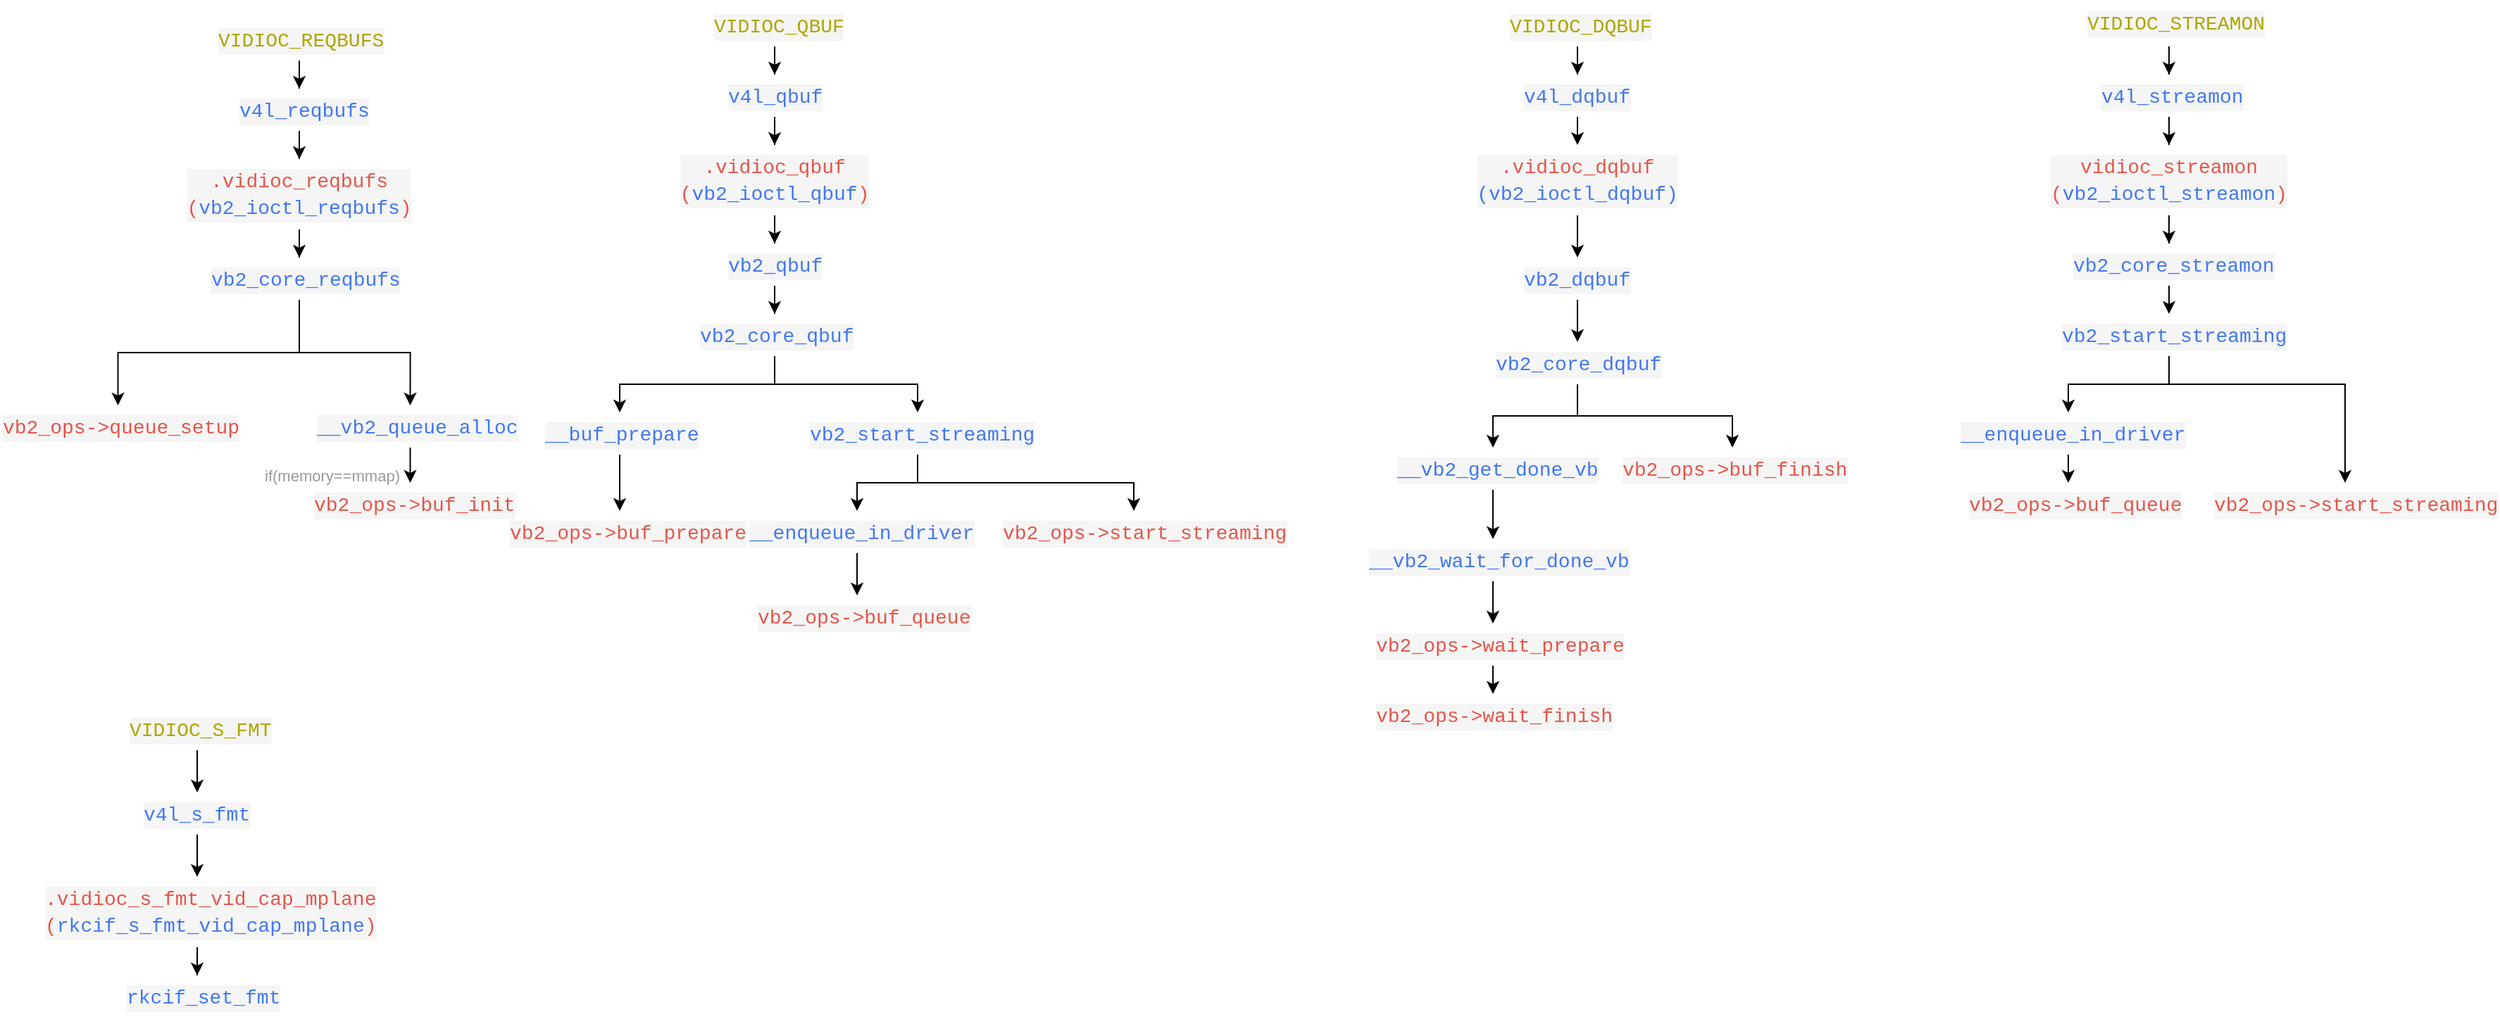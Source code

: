 <mxfile version="26.0.14">
  <diagram name="Page-1" id="ewF5Gl14Q7uHlRDfD-Uw">
    <mxGraphModel dx="2157" dy="673" grid="1" gridSize="10" guides="1" tooltips="1" connect="1" arrows="1" fold="1" page="1" pageScale="1" pageWidth="827" pageHeight="1169" math="0" shadow="0">
      <root>
        <mxCell id="0" />
        <mxCell id="1" parent="0" />
        <mxCell id="wNvszSJTGbj_hHc-pR2u-3" value="" style="edgeStyle=orthogonalEdgeStyle;rounded=0;orthogonalLoop=1;jettySize=auto;html=1;" parent="1" source="wNvszSJTGbj_hHc-pR2u-1" target="wNvszSJTGbj_hHc-pR2u-2" edge="1">
          <mxGeometry relative="1" as="geometry" />
        </mxCell>
        <mxCell id="wNvszSJTGbj_hHc-pR2u-1" value="&lt;div style=&quot;color: #383a42;background-color: #f5f5f5;font-family: Consolas, &#39;Courier New&#39;, monospace;font-weight: normal;font-size: 14px;line-height: 19px;white-space: pre;&quot;&gt;&lt;div&gt;&lt;span style=&quot;color: #aca600;&quot;&gt;VIDIOC_QBUF&lt;/span&gt;&lt;/div&gt;&lt;/div&gt;" style="text;whiteSpace=wrap;html=1;" parent="1" vertex="1">
          <mxGeometry x="-225" y="40" width="90" height="30" as="geometry" />
        </mxCell>
        <mxCell id="wNvszSJTGbj_hHc-pR2u-6" value="" style="edgeStyle=orthogonalEdgeStyle;rounded=0;orthogonalLoop=1;jettySize=auto;html=1;" parent="1" source="wNvszSJTGbj_hHc-pR2u-2" target="wNvszSJTGbj_hHc-pR2u-4" edge="1">
          <mxGeometry relative="1" as="geometry" />
        </mxCell>
        <mxCell id="wNvszSJTGbj_hHc-pR2u-2" value="&lt;div style=&quot;color: #383a42;background-color: #f5f5f5;font-family: Consolas, &#39;Courier New&#39;, monospace;font-weight: normal;font-size: 14px;line-height: 19px;white-space: pre;&quot;&gt;&lt;div&gt;&lt;span style=&quot;color: #4078f2;&quot;&gt;v4l_qbuf&lt;/span&gt;&lt;/div&gt;&lt;/div&gt;" style="text;whiteSpace=wrap;html=1;" parent="1" vertex="1">
          <mxGeometry x="-215" y="90" width="70" height="30" as="geometry" />
        </mxCell>
        <mxCell id="wNvszSJTGbj_hHc-pR2u-8" value="" style="edgeStyle=orthogonalEdgeStyle;rounded=0;orthogonalLoop=1;jettySize=auto;html=1;" parent="1" source="wNvszSJTGbj_hHc-pR2u-4" target="wNvszSJTGbj_hHc-pR2u-7" edge="1">
          <mxGeometry relative="1" as="geometry" />
        </mxCell>
        <mxCell id="wNvszSJTGbj_hHc-pR2u-4" value="&lt;div style=&quot;color: rgb(56, 58, 66); background-color: rgb(245, 245, 245); font-family: Consolas, &amp;quot;Courier New&amp;quot;, monospace; font-weight: normal; font-size: 14px; line-height: 19px; white-space: pre;&quot;&gt;&lt;div&gt;&lt;span style=&quot;color: rgb(228, 86, 73);&quot;&gt;.vidioc_qbuf&lt;/span&gt;&lt;/div&gt;&lt;div&gt;&lt;span style=&quot;color: rgb(228, 86, 73);&quot;&gt;(&lt;/span&gt;&lt;span style=&quot;color: rgb(64, 120, 242); background-color: light-dark(rgb(245, 245, 245), rgb(26, 26, 26));&quot;&gt;vb2_ioctl_qbuf&lt;/span&gt;&lt;span style=&quot;color: light-dark(rgb(228, 86, 73), rgb(235, 113, 102)); background-color: light-dark(rgb(245, 245, 245), rgb(26, 26, 26));&quot;&gt;)&lt;/span&gt;&lt;/div&gt;&lt;/div&gt;" style="text;whiteSpace=wrap;html=1;align=center;" parent="1" vertex="1">
          <mxGeometry x="-245" y="140" width="130" height="50" as="geometry" />
        </mxCell>
        <mxCell id="wNvszSJTGbj_hHc-pR2u-10" value="" style="edgeStyle=orthogonalEdgeStyle;rounded=0;orthogonalLoop=1;jettySize=auto;html=1;" parent="1" source="wNvszSJTGbj_hHc-pR2u-7" target="wNvszSJTGbj_hHc-pR2u-9" edge="1">
          <mxGeometry relative="1" as="geometry" />
        </mxCell>
        <mxCell id="wNvszSJTGbj_hHc-pR2u-7" value="&lt;div style=&quot;color: #383a42;background-color: #f5f5f5;font-family: Consolas, &#39;Courier New&#39;, monospace;font-weight: normal;font-size: 14px;line-height: 19px;white-space: pre;&quot;&gt;&lt;div&gt;&lt;span style=&quot;color: #4078f2;&quot;&gt;vb2_qbuf&lt;/span&gt;&lt;/div&gt;&lt;/div&gt;" style="text;whiteSpace=wrap;html=1;" parent="1" vertex="1">
          <mxGeometry x="-215" y="210" width="70" height="30" as="geometry" />
        </mxCell>
        <mxCell id="wNvszSJTGbj_hHc-pR2u-12" style="edgeStyle=orthogonalEdgeStyle;rounded=0;orthogonalLoop=1;jettySize=auto;html=1;exitX=0.5;exitY=1;exitDx=0;exitDy=0;entryX=0.5;entryY=0;entryDx=0;entryDy=0;" parent="1" source="wNvszSJTGbj_hHc-pR2u-9" target="wNvszSJTGbj_hHc-pR2u-11" edge="1">
          <mxGeometry relative="1" as="geometry" />
        </mxCell>
        <mxCell id="wNvszSJTGbj_hHc-pR2u-83" style="edgeStyle=orthogonalEdgeStyle;rounded=0;orthogonalLoop=1;jettySize=auto;html=1;exitX=0.5;exitY=1;exitDx=0;exitDy=0;entryX=0.5;entryY=0;entryDx=0;entryDy=0;" parent="1" source="wNvszSJTGbj_hHc-pR2u-9" target="wNvszSJTGbj_hHc-pR2u-78" edge="1">
          <mxGeometry relative="1" as="geometry" />
        </mxCell>
        <mxCell id="wNvszSJTGbj_hHc-pR2u-9" value="&lt;div style=&quot;color: #383a42;background-color: #f5f5f5;font-family: Consolas, &#39;Courier New&#39;, monospace;font-weight: normal;font-size: 14px;line-height: 19px;white-space: pre;&quot;&gt;&lt;div&gt;&lt;span style=&quot;color: #4078f2;&quot;&gt;vb2_core_qbuf&lt;/span&gt;&lt;/div&gt;&lt;/div&gt;" style="text;whiteSpace=wrap;html=1;" parent="1" vertex="1">
          <mxGeometry x="-235" y="260" width="110" height="30" as="geometry" />
        </mxCell>
        <mxCell id="wNvszSJTGbj_hHc-pR2u-16" value="" style="edgeStyle=orthogonalEdgeStyle;rounded=0;orthogonalLoop=1;jettySize=auto;html=1;" parent="1" source="wNvszSJTGbj_hHc-pR2u-11" target="wNvszSJTGbj_hHc-pR2u-14" edge="1">
          <mxGeometry relative="1" as="geometry" />
        </mxCell>
        <mxCell id="wNvszSJTGbj_hHc-pR2u-11" value="&lt;div style=&quot;color: #383a42;background-color: #f5f5f5;font-family: Consolas, &#39;Courier New&#39;, monospace;font-weight: normal;font-size: 14px;line-height: 19px;white-space: pre;&quot;&gt;&lt;div&gt;&lt;span style=&quot;color: #4078f2;&quot;&gt;__buf_prepare&lt;/span&gt;&lt;/div&gt;&lt;/div&gt;" style="text;whiteSpace=wrap;html=1;" parent="1" vertex="1">
          <mxGeometry x="-345" y="330" width="110" height="30" as="geometry" />
        </mxCell>
        <mxCell id="wNvszSJTGbj_hHc-pR2u-14" value="&lt;div style=&quot;color: rgb(56, 58, 66); background-color: rgb(245, 245, 245); font-family: Consolas, &amp;quot;Courier New&amp;quot;, monospace; font-weight: normal; font-size: 14px; line-height: 19px; white-space: pre;&quot;&gt;&lt;div&gt;&lt;span style=&quot;color: rgb(228, 86, 73);&quot;&gt;vb2_ops-&amp;gt;buf_prepare&lt;/span&gt;&lt;/div&gt;&lt;/div&gt;" style="text;whiteSpace=wrap;html=1;" parent="1" vertex="1">
          <mxGeometry x="-370" y="400" width="160" height="30" as="geometry" />
        </mxCell>
        <mxCell id="wNvszSJTGbj_hHc-pR2u-31" value="" style="edgeStyle=orthogonalEdgeStyle;rounded=0;orthogonalLoop=1;jettySize=auto;html=1;" parent="1" source="wNvszSJTGbj_hHc-pR2u-28" target="wNvszSJTGbj_hHc-pR2u-30" edge="1">
          <mxGeometry relative="1" as="geometry" />
        </mxCell>
        <mxCell id="wNvszSJTGbj_hHc-pR2u-28" value="&lt;div style=&quot;color: #383a42;background-color: #f5f5f5;font-family: Consolas, &#39;Courier New&#39;, monospace;font-weight: normal;font-size: 14px;line-height: 19px;white-space: pre;&quot;&gt;&lt;div&gt;&lt;span style=&quot;color: #aca600;&quot;&gt;VIDIOC_STREAMON&lt;/span&gt;&lt;/div&gt;&lt;/div&gt;" style="text;whiteSpace=wrap;html=1;" parent="1" vertex="1">
          <mxGeometry x="750" y="37.5" width="120" height="32.5" as="geometry" />
        </mxCell>
        <mxCell id="wNvszSJTGbj_hHc-pR2u-34" value="" style="edgeStyle=orthogonalEdgeStyle;rounded=0;orthogonalLoop=1;jettySize=auto;html=1;" parent="1" source="wNvszSJTGbj_hHc-pR2u-29" target="wNvszSJTGbj_hHc-pR2u-33" edge="1">
          <mxGeometry relative="1" as="geometry" />
        </mxCell>
        <mxCell id="wNvszSJTGbj_hHc-pR2u-29" value="&lt;div style=&quot;color: rgb(56, 58, 66); background-color: rgb(245, 245, 245); font-family: Consolas, &amp;quot;Courier New&amp;quot;, monospace; font-weight: normal; font-size: 14px; line-height: 19px; white-space: pre;&quot;&gt;&lt;div&gt;&lt;span style=&quot;color: rgb(228, 86, 73);&quot;&gt;vidioc_streamon&lt;/span&gt;&lt;/div&gt;&lt;div&gt;&lt;span style=&quot;color: rgb(228, 86, 73);&quot;&gt;(&lt;/span&gt;&lt;span style=&quot;color: rgb(64, 120, 242); background-color: light-dark(rgb(245, 245, 245), rgb(26, 26, 26));&quot;&gt;vb2_ioctl_streamon&lt;/span&gt;&lt;span style=&quot;color: light-dark(rgb(228, 86, 73), rgb(235, 113, 102)); background-color: light-dark(rgb(245, 245, 245), rgb(26, 26, 26));&quot;&gt;)&lt;/span&gt;&lt;/div&gt;&lt;/div&gt;" style="text;whiteSpace=wrap;html=1;align=center;" parent="1" vertex="1">
          <mxGeometry x="730" y="140" width="160" height="50" as="geometry" />
        </mxCell>
        <mxCell id="wNvszSJTGbj_hHc-pR2u-32" value="" style="edgeStyle=orthogonalEdgeStyle;rounded=0;orthogonalLoop=1;jettySize=auto;html=1;" parent="1" source="wNvszSJTGbj_hHc-pR2u-30" target="wNvszSJTGbj_hHc-pR2u-29" edge="1">
          <mxGeometry relative="1" as="geometry" />
        </mxCell>
        <mxCell id="wNvszSJTGbj_hHc-pR2u-30" value="&lt;div style=&quot;color: #383a42;background-color: #f5f5f5;font-family: Consolas, &#39;Courier New&#39;, monospace;font-weight: normal;font-size: 14px;line-height: 19px;white-space: pre;&quot;&gt;&lt;div&gt;&lt;span style=&quot;color: #4078f2;&quot;&gt;v4l_streamon&lt;/span&gt;&lt;/div&gt;&lt;/div&gt;" style="text;whiteSpace=wrap;html=1;" parent="1" vertex="1">
          <mxGeometry x="760" y="90" width="100" height="30" as="geometry" />
        </mxCell>
        <mxCell id="wNvszSJTGbj_hHc-pR2u-36" style="edgeStyle=orthogonalEdgeStyle;rounded=0;orthogonalLoop=1;jettySize=auto;html=1;exitX=0.5;exitY=1;exitDx=0;exitDy=0;entryX=0.5;entryY=0;entryDx=0;entryDy=0;" parent="1" source="wNvszSJTGbj_hHc-pR2u-33" target="wNvszSJTGbj_hHc-pR2u-35" edge="1">
          <mxGeometry relative="1" as="geometry" />
        </mxCell>
        <mxCell id="wNvszSJTGbj_hHc-pR2u-33" value="&lt;div style=&quot;color: #383a42;background-color: #f5f5f5;font-family: Consolas, &#39;Courier New&#39;, monospace;font-weight: normal;font-size: 14px;line-height: 19px;white-space: pre;&quot;&gt;&lt;div&gt;&lt;span style=&quot;color: #4078f2;&quot;&gt;vb2_core_streamon&lt;/span&gt;&lt;/div&gt;&lt;/div&gt;" style="text;whiteSpace=wrap;html=1;" parent="1" vertex="1">
          <mxGeometry x="740" y="210" width="140" height="30" as="geometry" />
        </mxCell>
        <mxCell id="wNvszSJTGbj_hHc-pR2u-41" style="edgeStyle=orthogonalEdgeStyle;rounded=0;orthogonalLoop=1;jettySize=auto;html=1;exitX=0.5;exitY=1;exitDx=0;exitDy=0;entryX=0.5;entryY=0;entryDx=0;entryDy=0;" parent="1" source="wNvszSJTGbj_hHc-pR2u-35" target="wNvszSJTGbj_hHc-pR2u-39" edge="1">
          <mxGeometry relative="1" as="geometry">
            <Array as="points">
              <mxPoint x="810" y="310" />
              <mxPoint x="739" y="310" />
            </Array>
          </mxGeometry>
        </mxCell>
        <mxCell id="wNvszSJTGbj_hHc-pR2u-42" style="edgeStyle=orthogonalEdgeStyle;rounded=0;orthogonalLoop=1;jettySize=auto;html=1;exitX=0.5;exitY=1;exitDx=0;exitDy=0;entryX=0.5;entryY=0;entryDx=0;entryDy=0;" parent="1" source="wNvszSJTGbj_hHc-pR2u-35" target="wNvszSJTGbj_hHc-pR2u-40" edge="1">
          <mxGeometry relative="1" as="geometry">
            <Array as="points">
              <mxPoint x="810" y="310" />
              <mxPoint x="935" y="310" />
            </Array>
          </mxGeometry>
        </mxCell>
        <mxCell id="wNvszSJTGbj_hHc-pR2u-35" value="&lt;div style=&quot;color: #383a42;background-color: #f5f5f5;font-family: Consolas, &#39;Courier New&#39;, monospace;font-weight: normal;font-size: 14px;line-height: 19px;white-space: pre;&quot;&gt;&lt;div&gt;&lt;span style=&quot;color: #4078f2;&quot;&gt;vb2_start_streaming&lt;/span&gt;&lt;/div&gt;&lt;/div&gt;" style="text;whiteSpace=wrap;html=1;" parent="1" vertex="1">
          <mxGeometry x="731.5" y="260" width="157" height="30" as="geometry" />
        </mxCell>
        <mxCell id="wNvszSJTGbj_hHc-pR2u-37" value="&lt;div style=&quot;color: rgb(56, 58, 66); background-color: rgb(245, 245, 245); font-family: Consolas, &amp;quot;Courier New&amp;quot;, monospace; font-weight: normal; font-size: 14px; line-height: 19px; white-space: pre;&quot;&gt;&lt;div&gt;&lt;span style=&quot;color: rgb(228, 86, 73);&quot;&gt;vb2_ops-&amp;gt;buf_queue&lt;/span&gt;&lt;/div&gt;&lt;/div&gt;" style="text;whiteSpace=wrap;html=1;" parent="1" vertex="1">
          <mxGeometry x="665.5" y="380" width="146" height="30" as="geometry" />
        </mxCell>
        <mxCell id="wNvszSJTGbj_hHc-pR2u-38" style="edgeStyle=orthogonalEdgeStyle;rounded=0;orthogonalLoop=1;jettySize=auto;html=1;exitX=0.5;exitY=1;exitDx=0;exitDy=0;entryX=0.5;entryY=0;entryDx=0;entryDy=0;" parent="1" source="wNvszSJTGbj_hHc-pR2u-39" target="wNvszSJTGbj_hHc-pR2u-37" edge="1">
          <mxGeometry relative="1" as="geometry" />
        </mxCell>
        <mxCell id="wNvszSJTGbj_hHc-pR2u-39" value="&lt;div style=&quot;color: #383a42;background-color: #f5f5f5;font-family: Consolas, &#39;Courier New&#39;, monospace;font-weight: normal;font-size: 14px;line-height: 19px;white-space: pre;&quot;&gt;&lt;div&gt;&lt;span style=&quot;color: #4078f2;&quot;&gt;__enqueue_in_driver&lt;/span&gt;&lt;/div&gt;&lt;/div&gt;" style="text;whiteSpace=wrap;html=1;" parent="1" vertex="1">
          <mxGeometry x="660" y="330" width="157" height="30" as="geometry" />
        </mxCell>
        <mxCell id="wNvszSJTGbj_hHc-pR2u-40" value="&lt;div style=&quot;color: rgb(56, 58, 66); background-color: rgb(245, 245, 245); font-family: Consolas, &amp;quot;Courier New&amp;quot;, monospace; font-weight: normal; font-size: 14px; line-height: 19px; white-space: pre;&quot;&gt;&lt;div&gt;&lt;span style=&quot;color: rgb(228, 86, 73);&quot;&gt;vb2_ops-&amp;gt;start_streaming&lt;/span&gt;&lt;/div&gt;&lt;/div&gt;" style="text;whiteSpace=wrap;html=1;" parent="1" vertex="1">
          <mxGeometry x="840" y="380" width="190" height="30" as="geometry" />
        </mxCell>
        <mxCell id="wNvszSJTGbj_hHc-pR2u-45" value="" style="edgeStyle=orthogonalEdgeStyle;rounded=0;orthogonalLoop=1;jettySize=auto;html=1;" parent="1" source="wNvszSJTGbj_hHc-pR2u-43" target="wNvszSJTGbj_hHc-pR2u-44" edge="1">
          <mxGeometry relative="1" as="geometry" />
        </mxCell>
        <mxCell id="wNvszSJTGbj_hHc-pR2u-43" value="&lt;div style=&quot;color: #383a42;background-color: #f5f5f5;font-family: Consolas, &#39;Courier New&#39;, monospace;font-weight: normal;font-size: 14px;line-height: 19px;white-space: pre;&quot;&gt;&lt;div&gt;&lt;span style=&quot;color: #aca600;&quot;&gt;VIDIOC_REQBUFS&lt;/span&gt;&lt;/div&gt;&lt;/div&gt;" style="text;whiteSpace=wrap;html=1;" parent="1" vertex="1">
          <mxGeometry x="-577.5" y="50" width="120" height="30" as="geometry" />
        </mxCell>
        <mxCell id="wNvszSJTGbj_hHc-pR2u-47" value="" style="edgeStyle=orthogonalEdgeStyle;rounded=0;orthogonalLoop=1;jettySize=auto;html=1;" parent="1" source="wNvszSJTGbj_hHc-pR2u-44" target="wNvszSJTGbj_hHc-pR2u-46" edge="1">
          <mxGeometry relative="1" as="geometry" />
        </mxCell>
        <mxCell id="wNvszSJTGbj_hHc-pR2u-44" value="&lt;div style=&quot;color: #383a42;background-color: #f5f5f5;font-family: Consolas, &#39;Courier New&#39;, monospace;font-weight: normal;font-size: 14px;line-height: 19px;white-space: pre;&quot;&gt;&lt;div&gt;&lt;span style=&quot;color: #4078f2;&quot;&gt;v4l_reqbufs&lt;/span&gt;&lt;/div&gt;&lt;/div&gt;" style="text;whiteSpace=wrap;html=1;" parent="1" vertex="1">
          <mxGeometry x="-562.5" y="100" width="90" height="30" as="geometry" />
        </mxCell>
        <mxCell id="wNvszSJTGbj_hHc-pR2u-49" value="" style="edgeStyle=orthogonalEdgeStyle;rounded=0;orthogonalLoop=1;jettySize=auto;html=1;" parent="1" source="wNvszSJTGbj_hHc-pR2u-46" target="wNvszSJTGbj_hHc-pR2u-48" edge="1">
          <mxGeometry relative="1" as="geometry" />
        </mxCell>
        <mxCell id="wNvszSJTGbj_hHc-pR2u-46" value="&lt;div style=&quot;color: rgb(56, 58, 66); background-color: rgb(245, 245, 245); font-family: Consolas, &amp;quot;Courier New&amp;quot;, monospace; font-weight: normal; font-size: 14px; line-height: 19px; white-space: pre;&quot;&gt;&lt;div&gt;&lt;span style=&quot;color: rgb(228, 86, 73);&quot;&gt;.&lt;/span&gt;&lt;span style=&quot;color: rgb(228, 86, 73); background-color: light-dark(rgb(245, 245, 245), rgb(26, 26, 26));&quot;&gt;vidioc_reqbufs&lt;/span&gt;&lt;/div&gt;&lt;div&gt;&lt;span style=&quot;color: rgb(228, 86, 73);&quot;&gt;(&lt;/span&gt;&lt;span style=&quot;color: rgb(64, 120, 242); background-color: light-dark(rgb(245, 245, 245), rgb(26, 26, 26));&quot;&gt;vb2_ioctl_reqbufs&lt;/span&gt;&lt;span style=&quot;background-color: light-dark(rgb(245, 245, 245), rgb(26, 26, 26)); color: light-dark(rgb(228, 86, 73), rgb(235, 113, 102));&quot;&gt;)&lt;/span&gt;&lt;br&gt;&lt;/div&gt;&lt;/div&gt;" style="text;whiteSpace=wrap;html=1;align=center;" parent="1" vertex="1">
          <mxGeometry x="-595" y="150" width="155" height="50" as="geometry" />
        </mxCell>
        <mxCell id="wNvszSJTGbj_hHc-pR2u-51" value="" style="edgeStyle=orthogonalEdgeStyle;rounded=0;orthogonalLoop=1;jettySize=auto;html=1;" parent="1" source="wNvszSJTGbj_hHc-pR2u-48" target="wNvszSJTGbj_hHc-pR2u-50" edge="1">
          <mxGeometry relative="1" as="geometry" />
        </mxCell>
        <mxCell id="wNvszSJTGbj_hHc-pR2u-53" style="edgeStyle=orthogonalEdgeStyle;rounded=0;orthogonalLoop=1;jettySize=auto;html=1;exitX=0.5;exitY=1;exitDx=0;exitDy=0;entryX=0.5;entryY=0;entryDx=0;entryDy=0;" parent="1" source="wNvszSJTGbj_hHc-pR2u-48" target="wNvszSJTGbj_hHc-pR2u-52" edge="1">
          <mxGeometry relative="1" as="geometry" />
        </mxCell>
        <mxCell id="wNvszSJTGbj_hHc-pR2u-48" value="&lt;div style=&quot;color: #383a42;background-color: #f5f5f5;font-family: Consolas, &#39;Courier New&#39;, monospace;font-weight: normal;font-size: 14px;line-height: 19px;white-space: pre;&quot;&gt;&lt;div&gt;&lt;span style=&quot;color: #4078f2;&quot;&gt;vb2_core_reqbufs&lt;/span&gt;&lt;/div&gt;&lt;/div&gt;" style="text;whiteSpace=wrap;html=1;" parent="1" vertex="1">
          <mxGeometry x="-582.5" y="220" width="130" height="30" as="geometry" />
        </mxCell>
        <mxCell id="wNvszSJTGbj_hHc-pR2u-50" value="&lt;div style=&quot;color: rgb(56, 58, 66); background-color: rgb(245, 245, 245); font-family: Consolas, &amp;quot;Courier New&amp;quot;, monospace; font-weight: normal; font-size: 14px; line-height: 19px; white-space: pre;&quot;&gt;&lt;div&gt;&lt;span style=&quot;color: rgb(228, 86, 73);&quot;&gt;vb2_ops-&amp;gt;queue_setup&lt;/span&gt;&lt;/div&gt;&lt;/div&gt;" style="text;whiteSpace=wrap;html=1;" parent="1" vertex="1">
          <mxGeometry x="-730" y="325" width="167.5" height="35" as="geometry" />
        </mxCell>
        <mxCell id="wNvszSJTGbj_hHc-pR2u-55" value="" style="edgeStyle=orthogonalEdgeStyle;rounded=0;orthogonalLoop=1;jettySize=auto;html=1;" parent="1" source="wNvszSJTGbj_hHc-pR2u-52" target="wNvszSJTGbj_hHc-pR2u-54" edge="1">
          <mxGeometry relative="1" as="geometry" />
        </mxCell>
        <mxCell id="wNvszSJTGbj_hHc-pR2u-52" value="&lt;div style=&quot;color: #383a42;background-color: #f5f5f5;font-family: Consolas, &#39;Courier New&#39;, monospace;font-weight: normal;font-size: 14px;line-height: 19px;white-space: pre;&quot;&gt;&lt;div&gt;&lt;span style=&quot;color: #4078f2;&quot;&gt;__vb2_queue_alloc&lt;/span&gt;&lt;/div&gt;&lt;/div&gt;" style="text;whiteSpace=wrap;html=1;" parent="1" vertex="1">
          <mxGeometry x="-507.5" y="325" width="137.5" height="30" as="geometry" />
        </mxCell>
        <mxCell id="wNvszSJTGbj_hHc-pR2u-54" value="&lt;div style=&quot;color: rgb(56, 58, 66); background-color: rgb(245, 245, 245); font-family: Consolas, &amp;quot;Courier New&amp;quot;, monospace; font-weight: normal; font-size: 14px; line-height: 19px; white-space: pre;&quot;&gt;&lt;div&gt;&lt;span style=&quot;color: rgb(228, 86, 73);&quot;&gt;&lt;span style=&quot;background-color: light-dark(rgb(245, 245, 245), rgb(26, 26, 26));&quot;&gt;vb2_ops-&amp;gt;&lt;/span&gt;buf_init&lt;/span&gt;&lt;/div&gt;&lt;/div&gt;" style="text;whiteSpace=wrap;html=1;" parent="1" vertex="1">
          <mxGeometry x="-508.75" y="380" width="140" height="30" as="geometry" />
        </mxCell>
        <mxCell id="wNvszSJTGbj_hHc-pR2u-56" value="&lt;font style=&quot;font-size: 11px; color: rgb(153, 153, 153);&quot;&gt;if(memory==mmap)&lt;/font&gt;" style="text;html=1;align=center;verticalAlign=middle;whiteSpace=wrap;rounded=0;" parent="1" vertex="1">
          <mxGeometry x="-548" y="360" width="108" height="30" as="geometry" />
        </mxCell>
        <mxCell id="wNvszSJTGbj_hHc-pR2u-67" style="edgeStyle=orthogonalEdgeStyle;rounded=0;orthogonalLoop=1;jettySize=auto;html=1;exitX=0.5;exitY=1;exitDx=0;exitDy=0;entryX=0.5;entryY=0;entryDx=0;entryDy=0;" parent="1" source="wNvszSJTGbj_hHc-pR2u-57" target="wNvszSJTGbj_hHc-pR2u-66" edge="1">
          <mxGeometry relative="1" as="geometry" />
        </mxCell>
        <mxCell id="wNvszSJTGbj_hHc-pR2u-75" style="edgeStyle=orthogonalEdgeStyle;rounded=0;orthogonalLoop=1;jettySize=auto;html=1;exitX=0.5;exitY=1;exitDx=0;exitDy=0;entryX=0.5;entryY=0;entryDx=0;entryDy=0;" parent="1" source="wNvszSJTGbj_hHc-pR2u-57" target="wNvszSJTGbj_hHc-pR2u-74" edge="1">
          <mxGeometry relative="1" as="geometry" />
        </mxCell>
        <mxCell id="wNvszSJTGbj_hHc-pR2u-57" value="&lt;div style=&quot;color: #383a42;background-color: #f5f5f5;font-family: Consolas, &#39;Courier New&#39;, monospace;font-weight: normal;font-size: 14px;line-height: 19px;white-space: pre;&quot;&gt;&lt;div&gt;&lt;span style=&quot;color: #4078f2;&quot;&gt;vb2_core_dqbuf&lt;/span&gt;&lt;/div&gt;&lt;/div&gt;" style="text;whiteSpace=wrap;html=1;" parent="1" vertex="1">
          <mxGeometry x="330" y="280" width="120" height="30" as="geometry" />
        </mxCell>
        <mxCell id="wNvszSJTGbj_hHc-pR2u-61" style="edgeStyle=orthogonalEdgeStyle;rounded=0;orthogonalLoop=1;jettySize=auto;html=1;exitX=0.5;exitY=1;exitDx=0;exitDy=0;entryX=0.5;entryY=0;entryDx=0;entryDy=0;" parent="1" source="wNvszSJTGbj_hHc-pR2u-58" target="wNvszSJTGbj_hHc-pR2u-57" edge="1">
          <mxGeometry relative="1" as="geometry" />
        </mxCell>
        <mxCell id="wNvszSJTGbj_hHc-pR2u-58" value="&lt;div style=&quot;color: #383a42;background-color: #f5f5f5;font-family: Consolas, &#39;Courier New&#39;, monospace;font-weight: normal;font-size: 14px;line-height: 19px;white-space: pre;&quot;&gt;&lt;div&gt;&lt;span style=&quot;color: #4078f2;&quot;&gt;vb2_dqbuf&lt;/span&gt;&lt;/div&gt;&lt;/div&gt;" style="text;whiteSpace=wrap;html=1;" parent="1" vertex="1">
          <mxGeometry x="350" y="220" width="80" height="30" as="geometry" />
        </mxCell>
        <mxCell id="wNvszSJTGbj_hHc-pR2u-60" style="edgeStyle=orthogonalEdgeStyle;rounded=0;orthogonalLoop=1;jettySize=auto;html=1;exitX=0.5;exitY=1;exitDx=0;exitDy=0;entryX=0.5;entryY=0;entryDx=0;entryDy=0;" parent="1" source="wNvszSJTGbj_hHc-pR2u-59" target="wNvszSJTGbj_hHc-pR2u-58" edge="1">
          <mxGeometry relative="1" as="geometry" />
        </mxCell>
        <mxCell id="wNvszSJTGbj_hHc-pR2u-59" value="&lt;div style=&quot;color: rgb(56, 58, 66); background-color: rgb(245, 245, 245); font-family: Consolas, &amp;quot;Courier New&amp;quot;, monospace; font-weight: normal; font-size: 14px; line-height: 19px; white-space: pre;&quot;&gt;&lt;div&gt;&lt;span style=&quot;color: rgb(64, 120, 242);&quot;&gt;&lt;div style=&quot;color: rgb(56, 58, 66); line-height: 19px;&quot;&gt;&lt;span style=&quot;color: rgb(228, 86, 73);&quot;&gt;.vidioc_dqbuf&lt;/span&gt;&lt;/div&gt;&lt;/span&gt;&lt;/div&gt;&lt;div&gt;&lt;span style=&quot;color: rgb(64, 120, 242);&quot;&gt;(vb2_ioctl_dqbuf)&lt;/span&gt;&lt;/div&gt;&lt;/div&gt;" style="text;whiteSpace=wrap;html=1;align=center;" parent="1" vertex="1">
          <mxGeometry x="320" y="140" width="140" height="50" as="geometry" />
        </mxCell>
        <mxCell id="wNvszSJTGbj_hHc-pR2u-63" style="edgeStyle=orthogonalEdgeStyle;rounded=0;orthogonalLoop=1;jettySize=auto;html=1;exitX=0.5;exitY=1;exitDx=0;exitDy=0;entryX=0.5;entryY=0;entryDx=0;entryDy=0;" parent="1" source="wNvszSJTGbj_hHc-pR2u-62" target="wNvszSJTGbj_hHc-pR2u-59" edge="1">
          <mxGeometry relative="1" as="geometry" />
        </mxCell>
        <mxCell id="wNvszSJTGbj_hHc-pR2u-62" value="&lt;div style=&quot;color: #383a42;background-color: #f5f5f5;font-family: Consolas, &#39;Courier New&#39;, monospace;font-weight: normal;font-size: 14px;line-height: 19px;white-space: pre;&quot;&gt;&lt;div&gt;&lt;span style=&quot;color: #4078f2;&quot;&gt;v4l_dqbuf&lt;/span&gt;&lt;/div&gt;&lt;/div&gt;" style="text;whiteSpace=wrap;html=1;" parent="1" vertex="1">
          <mxGeometry x="350" y="90" width="80" height="30" as="geometry" />
        </mxCell>
        <mxCell id="wNvszSJTGbj_hHc-pR2u-65" value="" style="edgeStyle=orthogonalEdgeStyle;rounded=0;orthogonalLoop=1;jettySize=auto;html=1;" parent="1" source="wNvszSJTGbj_hHc-pR2u-64" target="wNvszSJTGbj_hHc-pR2u-62" edge="1">
          <mxGeometry relative="1" as="geometry" />
        </mxCell>
        <mxCell id="wNvszSJTGbj_hHc-pR2u-64" value="&lt;div style=&quot;color: #383a42;background-color: #f5f5f5;font-family: Consolas, &#39;Courier New&#39;, monospace;font-weight: normal;font-size: 14px;line-height: 19px;white-space: pre;&quot;&gt;&lt;div&gt;&lt;span style=&quot;color: #aca600;&quot;&gt;VIDIOC_DQBUF&lt;/span&gt;&lt;/div&gt;&lt;/div&gt;" style="text;whiteSpace=wrap;html=1;" parent="1" vertex="1">
          <mxGeometry x="339.5" y="40" width="101" height="30" as="geometry" />
        </mxCell>
        <mxCell id="wNvszSJTGbj_hHc-pR2u-69" style="edgeStyle=orthogonalEdgeStyle;rounded=0;orthogonalLoop=1;jettySize=auto;html=1;exitX=0.5;exitY=1;exitDx=0;exitDy=0;entryX=0.5;entryY=0;entryDx=0;entryDy=0;" parent="1" source="wNvszSJTGbj_hHc-pR2u-66" target="wNvszSJTGbj_hHc-pR2u-68" edge="1">
          <mxGeometry relative="1" as="geometry" />
        </mxCell>
        <mxCell id="wNvszSJTGbj_hHc-pR2u-66" value="&lt;div style=&quot;color: #383a42;background-color: #f5f5f5;font-family: Consolas, &#39;Courier New&#39;, monospace;font-weight: normal;font-size: 14px;line-height: 19px;white-space: pre;&quot;&gt;&lt;div&gt;&lt;span style=&quot;color: #4078f2;&quot;&gt;__vb2_get_done_vb&lt;/span&gt;&lt;/div&gt;&lt;/div&gt;" style="text;whiteSpace=wrap;html=1;" parent="1" vertex="1">
          <mxGeometry x="260" y="355" width="140" height="30" as="geometry" />
        </mxCell>
        <mxCell id="wNvszSJTGbj_hHc-pR2u-71" style="edgeStyle=orthogonalEdgeStyle;rounded=0;orthogonalLoop=1;jettySize=auto;html=1;exitX=0.5;exitY=1;exitDx=0;exitDy=0;entryX=0.5;entryY=0;entryDx=0;entryDy=0;" parent="1" source="wNvszSJTGbj_hHc-pR2u-68" target="wNvszSJTGbj_hHc-pR2u-70" edge="1">
          <mxGeometry relative="1" as="geometry" />
        </mxCell>
        <mxCell id="wNvszSJTGbj_hHc-pR2u-68" value="&lt;div style=&quot;color: #383a42;background-color: #f5f5f5;font-family: Consolas, &#39;Courier New&#39;, monospace;font-weight: normal;font-size: 14px;line-height: 19px;white-space: pre;&quot;&gt;&lt;div&gt;&lt;span style=&quot;color: #4078f2;&quot;&gt;__vb2_wait_for_done_vb&lt;/span&gt;&lt;/div&gt;&lt;/div&gt;" style="text;whiteSpace=wrap;html=1;" parent="1" vertex="1">
          <mxGeometry x="240" y="420" width="180" height="30" as="geometry" />
        </mxCell>
        <mxCell id="wNvszSJTGbj_hHc-pR2u-73" style="edgeStyle=orthogonalEdgeStyle;rounded=0;orthogonalLoop=1;jettySize=auto;html=1;exitX=0.5;exitY=1;exitDx=0;exitDy=0;entryX=0.5;entryY=0;entryDx=0;entryDy=0;" parent="1" source="wNvszSJTGbj_hHc-pR2u-70" target="wNvszSJTGbj_hHc-pR2u-72" edge="1">
          <mxGeometry relative="1" as="geometry" />
        </mxCell>
        <mxCell id="wNvszSJTGbj_hHc-pR2u-70" value="&lt;div style=&quot;color: rgb(56, 58, 66); background-color: rgb(245, 245, 245); font-family: Consolas, &amp;quot;Courier New&amp;quot;, monospace; font-weight: normal; font-size: 14px; line-height: 19px; white-space: pre;&quot;&gt;&lt;div&gt;&lt;span style=&quot;color: rgb(228, 86, 73);&quot;&gt;vb2_ops-&amp;gt;wait_prepare&lt;/span&gt;&lt;/div&gt;&lt;/div&gt;" style="text;whiteSpace=wrap;html=1;" parent="1" vertex="1">
          <mxGeometry x="245" y="480" width="170" height="30" as="geometry" />
        </mxCell>
        <mxCell id="wNvszSJTGbj_hHc-pR2u-72" value="&lt;div style=&quot;color: rgb(56, 58, 66); background-color: rgb(245, 245, 245); font-family: Consolas, &amp;quot;Courier New&amp;quot;, monospace; font-weight: normal; font-size: 14px; line-height: 19px; white-space: pre;&quot;&gt;&lt;div&gt;&lt;span style=&quot;color: rgb(228, 86, 73);&quot;&gt;vb2_ops-&amp;gt;wait_finish&lt;/span&gt;&lt;/div&gt;&lt;/div&gt;" style="text;whiteSpace=wrap;html=1;" parent="1" vertex="1">
          <mxGeometry x="245" y="530" width="170" height="30" as="geometry" />
        </mxCell>
        <mxCell id="wNvszSJTGbj_hHc-pR2u-74" value="&lt;div style=&quot;color: rgb(56, 58, 66); background-color: rgb(245, 245, 245); font-family: Consolas, &amp;quot;Courier New&amp;quot;, monospace; font-weight: normal; font-size: 14px; line-height: 19px; white-space: pre;&quot;&gt;&lt;div&gt;&lt;span style=&quot;color: rgb(228, 86, 73);&quot;&gt;vb2_ops-&amp;gt;buf_finish&lt;/span&gt;&lt;/div&gt;&lt;/div&gt;" style="text;whiteSpace=wrap;html=1;" parent="1" vertex="1">
          <mxGeometry x="420" y="355" width="160" height="30" as="geometry" />
        </mxCell>
        <mxCell id="wNvszSJTGbj_hHc-pR2u-84" value="" style="edgeStyle=orthogonalEdgeStyle;rounded=0;orthogonalLoop=1;jettySize=auto;html=1;" parent="1" source="wNvszSJTGbj_hHc-pR2u-78" target="wNvszSJTGbj_hHc-pR2u-81" edge="1">
          <mxGeometry relative="1" as="geometry" />
        </mxCell>
        <mxCell id="wNvszSJTGbj_hHc-pR2u-86" style="edgeStyle=orthogonalEdgeStyle;rounded=0;orthogonalLoop=1;jettySize=auto;html=1;exitX=0.5;exitY=1;exitDx=0;exitDy=0;entryX=0.5;entryY=0;entryDx=0;entryDy=0;" parent="1" source="wNvszSJTGbj_hHc-pR2u-78" target="wNvszSJTGbj_hHc-pR2u-82" edge="1">
          <mxGeometry relative="1" as="geometry" />
        </mxCell>
        <mxCell id="wNvszSJTGbj_hHc-pR2u-78" value="&lt;div style=&quot;color: #383a42;background-color: #f5f5f5;font-family: Consolas, &#39;Courier New&#39;, monospace;font-weight: normal;font-size: 14px;line-height: 19px;white-space: pre;&quot;&gt;&lt;div&gt;&lt;span style=&quot;color: #4078f2;&quot;&gt;vb2_start_streaming&lt;/span&gt;&lt;/div&gt;&lt;/div&gt;" style="text;whiteSpace=wrap;html=1;" parent="1" vertex="1">
          <mxGeometry x="-157" y="330" width="157" height="30" as="geometry" />
        </mxCell>
        <mxCell id="wNvszSJTGbj_hHc-pR2u-79" value="&lt;div style=&quot;color: rgb(56, 58, 66); background-color: rgb(245, 245, 245); font-family: Consolas, &amp;quot;Courier New&amp;quot;, monospace; font-weight: normal; font-size: 14px; line-height: 19px; white-space: pre;&quot;&gt;&lt;div&gt;&lt;span style=&quot;color: rgb(228, 86, 73);&quot;&gt;vb2_ops-&amp;gt;buf_queue&lt;/span&gt;&lt;/div&gt;&lt;/div&gt;" style="text;whiteSpace=wrap;html=1;" parent="1" vertex="1">
          <mxGeometry x="-194.5" y="460" width="146" height="30" as="geometry" />
        </mxCell>
        <mxCell id="wNvszSJTGbj_hHc-pR2u-85" value="" style="edgeStyle=orthogonalEdgeStyle;rounded=0;orthogonalLoop=1;jettySize=auto;html=1;" parent="1" source="wNvszSJTGbj_hHc-pR2u-81" target="wNvszSJTGbj_hHc-pR2u-79" edge="1">
          <mxGeometry relative="1" as="geometry" />
        </mxCell>
        <mxCell id="wNvszSJTGbj_hHc-pR2u-81" value="&lt;div style=&quot;color: #383a42;background-color: #f5f5f5;font-family: Consolas, &#39;Courier New&#39;, monospace;font-weight: normal;font-size: 14px;line-height: 19px;white-space: pre;&quot;&gt;&lt;div&gt;&lt;span style=&quot;color: #4078f2;&quot;&gt;__enqueue_in_driver&lt;/span&gt;&lt;/div&gt;&lt;/div&gt;" style="text;whiteSpace=wrap;html=1;" parent="1" vertex="1">
          <mxGeometry x="-200" y="400" width="157" height="30" as="geometry" />
        </mxCell>
        <mxCell id="wNvszSJTGbj_hHc-pR2u-82" value="&lt;div style=&quot;color: rgb(56, 58, 66); background-color: rgb(245, 245, 245); font-family: Consolas, &amp;quot;Courier New&amp;quot;, monospace; font-weight: normal; font-size: 14px; line-height: 19px; white-space: pre;&quot;&gt;&lt;div&gt;&lt;span style=&quot;color: rgb(228, 86, 73);&quot;&gt;vb2_ops-&amp;gt;start_streaming&lt;/span&gt;&lt;/div&gt;&lt;/div&gt;" style="text;whiteSpace=wrap;html=1;" parent="1" vertex="1">
          <mxGeometry x="-20" y="400" width="190" height="30" as="geometry" />
        </mxCell>
        <mxCell id="SbhBJHjWAyHaKrAGIAYN-3" value="" style="edgeStyle=orthogonalEdgeStyle;rounded=0;orthogonalLoop=1;jettySize=auto;html=1;" edge="1" parent="1" source="SbhBJHjWAyHaKrAGIAYN-1" target="SbhBJHjWAyHaKrAGIAYN-2">
          <mxGeometry relative="1" as="geometry" />
        </mxCell>
        <mxCell id="SbhBJHjWAyHaKrAGIAYN-1" value="&lt;div style=&quot;color: #383a42;background-color: #f5f5f5;font-family: Consolas, &#39;Courier New&#39;, monospace;font-weight: normal;font-size: 14px;line-height: 19px;white-space: pre;&quot;&gt;&lt;div&gt;&lt;span style=&quot;color: #aca600;&quot;&gt;VIDIOC_S_FMT&lt;/span&gt;&lt;/div&gt;&lt;/div&gt;" style="text;whiteSpace=wrap;html=1;" vertex="1" parent="1">
          <mxGeometry x="-640" y="540" width="100" height="30" as="geometry" />
        </mxCell>
        <mxCell id="SbhBJHjWAyHaKrAGIAYN-6" style="edgeStyle=orthogonalEdgeStyle;rounded=0;orthogonalLoop=1;jettySize=auto;html=1;exitX=0.5;exitY=1;exitDx=0;exitDy=0;entryX=0.5;entryY=0;entryDx=0;entryDy=0;" edge="1" parent="1" source="SbhBJHjWAyHaKrAGIAYN-2" target="SbhBJHjWAyHaKrAGIAYN-4">
          <mxGeometry relative="1" as="geometry" />
        </mxCell>
        <mxCell id="SbhBJHjWAyHaKrAGIAYN-2" value="&lt;div style=&quot;color: #383a42;background-color: #f5f5f5;font-family: Consolas, &#39;Courier New&#39;, monospace;font-weight: normal;font-size: 14px;line-height: 19px;white-space: pre;&quot;&gt;&lt;div&gt;&lt;span style=&quot;color: #4078f2;&quot;&gt;v4l_s_fmt&lt;/span&gt;&lt;/div&gt;&lt;/div&gt;" style="text;whiteSpace=wrap;html=1;" vertex="1" parent="1">
          <mxGeometry x="-630" y="600" width="80" height="30" as="geometry" />
        </mxCell>
        <mxCell id="SbhBJHjWAyHaKrAGIAYN-8" value="" style="edgeStyle=orthogonalEdgeStyle;rounded=0;orthogonalLoop=1;jettySize=auto;html=1;" edge="1" parent="1" source="SbhBJHjWAyHaKrAGIAYN-4" target="SbhBJHjWAyHaKrAGIAYN-7">
          <mxGeometry relative="1" as="geometry" />
        </mxCell>
        <mxCell id="SbhBJHjWAyHaKrAGIAYN-4" value="&lt;div style=&quot;color: rgb(56, 58, 66); background-color: rgb(245, 245, 245); font-family: Consolas, &amp;quot;Courier New&amp;quot;, monospace; font-weight: normal; font-size: 14px; line-height: 19px; white-space: pre;&quot;&gt;&lt;div&gt;&lt;span style=&quot;color: rgb(228, 86, 73);&quot;&gt;.vidioc_s_fmt_vid_cap_mplane&lt;/span&gt;&lt;/div&gt;&lt;div&gt;&lt;span style=&quot;color: rgb(228, 86, 73);&quot;&gt;(&lt;/span&gt;&lt;span style=&quot;color: rgb(64, 120, 242); background-color: light-dark(rgb(245, 245, 245), rgb(26, 26, 26));&quot;&gt;rkcif_s_fmt_vid_cap_mplane&lt;/span&gt;&lt;span style=&quot;color: light-dark(rgb(228, 86, 73), rgb(235, 113, 102)); background-color: light-dark(rgb(245, 245, 245), rgb(26, 26, 26));&quot;&gt;)&lt;/span&gt;&lt;/div&gt;&lt;/div&gt;" style="text;whiteSpace=wrap;html=1;" vertex="1" parent="1">
          <mxGeometry x="-700" y="660" width="220" height="50" as="geometry" />
        </mxCell>
        <mxCell id="SbhBJHjWAyHaKrAGIAYN-7" value="&lt;div style=&quot;color: #383a42;background-color: #f5f5f5;font-family: Consolas, &#39;Courier New&#39;, monospace;font-weight: normal;font-size: 14px;line-height: 19px;white-space: pre;&quot;&gt;&lt;div&gt;&lt;span style=&quot;color: #4078f2;&quot;&gt;rkcif_set_fmt&lt;/span&gt;&lt;/div&gt;&lt;/div&gt;" style="text;whiteSpace=wrap;html=1;" vertex="1" parent="1">
          <mxGeometry x="-642.5" y="730" width="105" height="30" as="geometry" />
        </mxCell>
      </root>
    </mxGraphModel>
  </diagram>
</mxfile>
